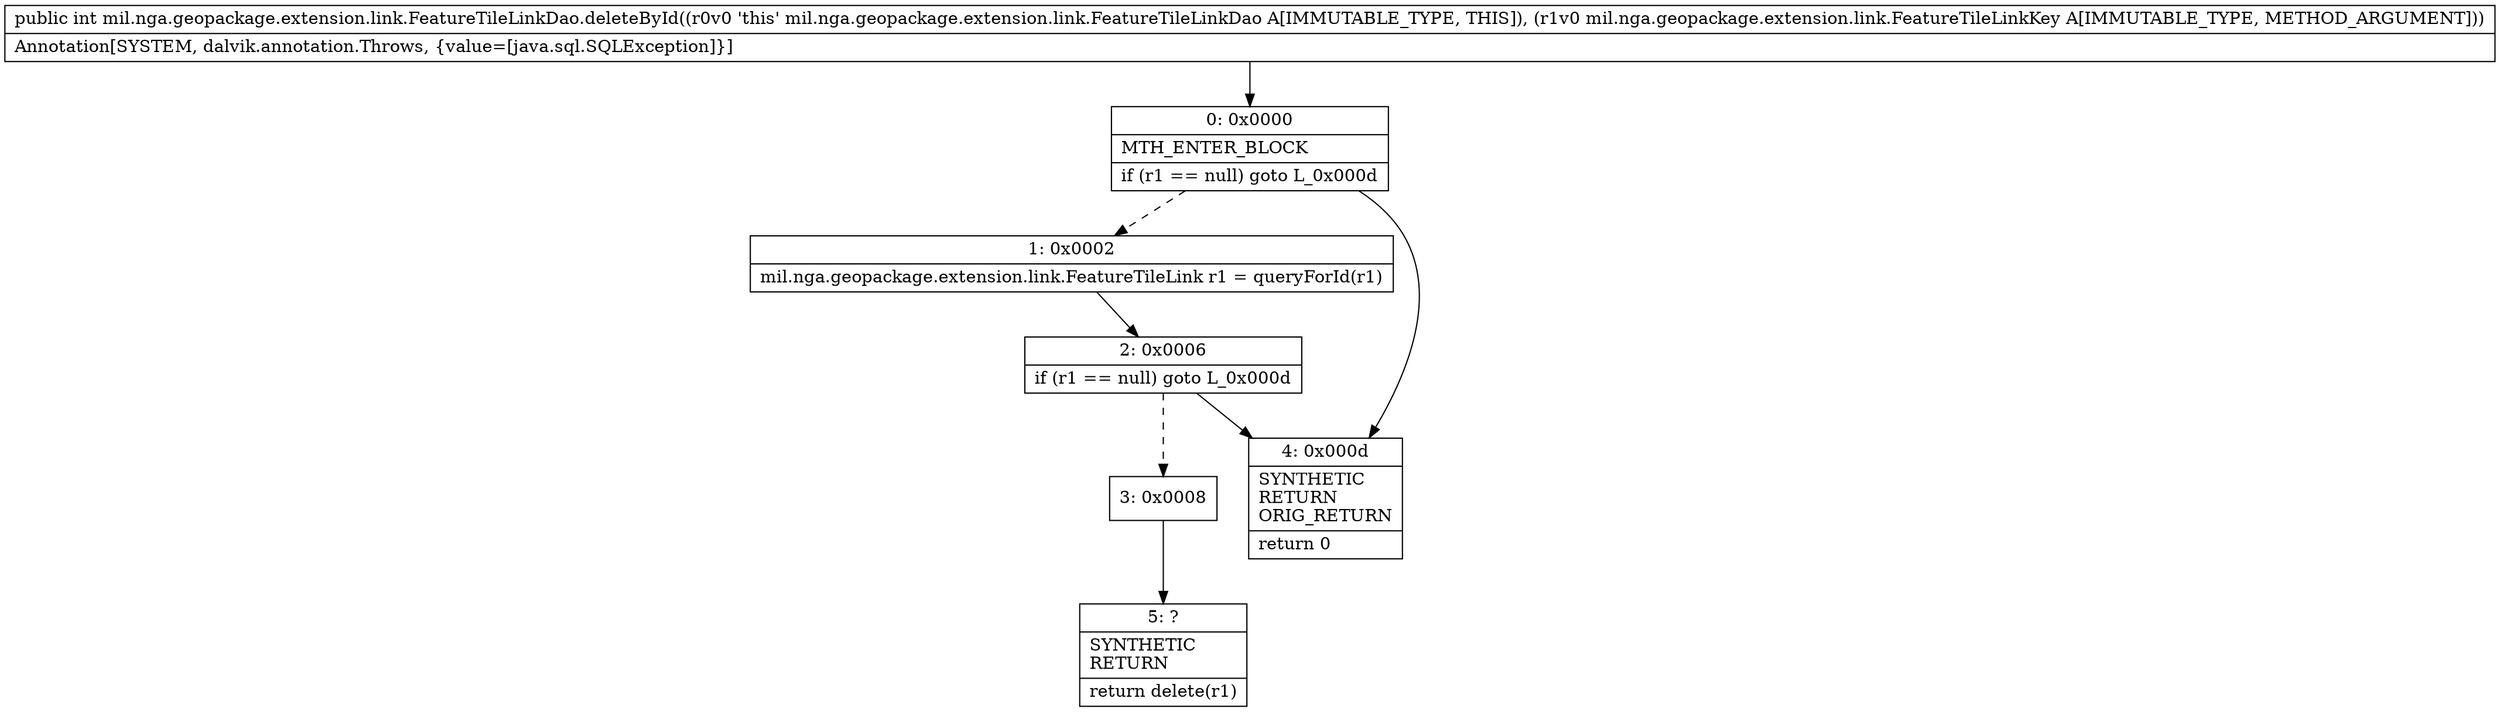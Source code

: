 digraph "CFG formil.nga.geopackage.extension.link.FeatureTileLinkDao.deleteById(Lmil\/nga\/geopackage\/extension\/link\/FeatureTileLinkKey;)I" {
Node_0 [shape=record,label="{0\:\ 0x0000|MTH_ENTER_BLOCK\l|if (r1 == null) goto L_0x000d\l}"];
Node_1 [shape=record,label="{1\:\ 0x0002|mil.nga.geopackage.extension.link.FeatureTileLink r1 = queryForId(r1)\l}"];
Node_2 [shape=record,label="{2\:\ 0x0006|if (r1 == null) goto L_0x000d\l}"];
Node_3 [shape=record,label="{3\:\ 0x0008}"];
Node_4 [shape=record,label="{4\:\ 0x000d|SYNTHETIC\lRETURN\lORIG_RETURN\l|return 0\l}"];
Node_5 [shape=record,label="{5\:\ ?|SYNTHETIC\lRETURN\l|return delete(r1)\l}"];
MethodNode[shape=record,label="{public int mil.nga.geopackage.extension.link.FeatureTileLinkDao.deleteById((r0v0 'this' mil.nga.geopackage.extension.link.FeatureTileLinkDao A[IMMUTABLE_TYPE, THIS]), (r1v0 mil.nga.geopackage.extension.link.FeatureTileLinkKey A[IMMUTABLE_TYPE, METHOD_ARGUMENT]))  | Annotation[SYSTEM, dalvik.annotation.Throws, \{value=[java.sql.SQLException]\}]\l}"];
MethodNode -> Node_0;
Node_0 -> Node_1[style=dashed];
Node_0 -> Node_4;
Node_1 -> Node_2;
Node_2 -> Node_3[style=dashed];
Node_2 -> Node_4;
Node_3 -> Node_5;
}

